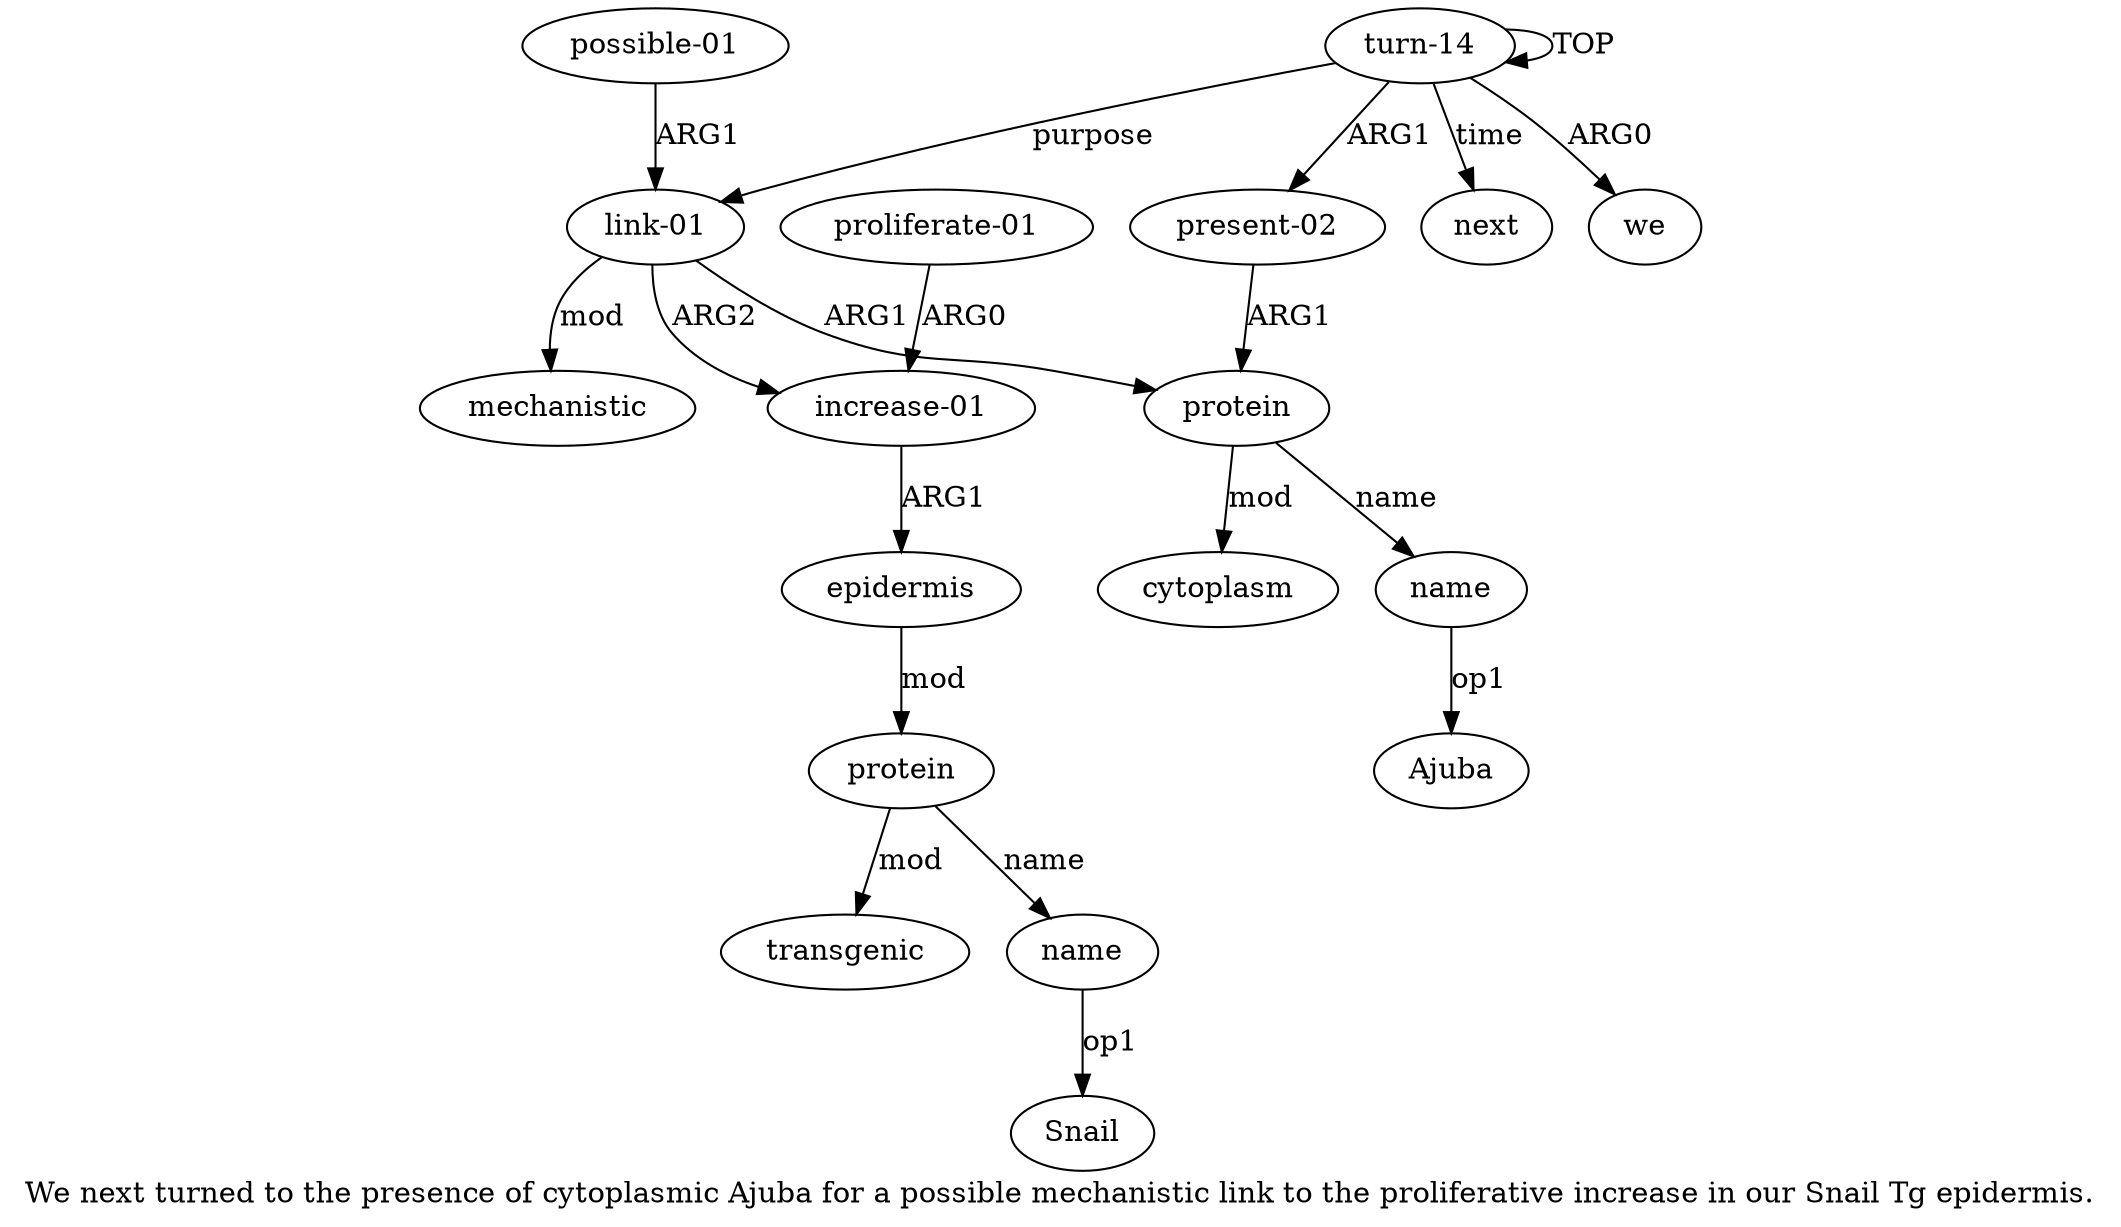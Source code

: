 digraph  {
	graph [label="We next turned to the presence of cytoplasmic Ajuba for a possible mechanistic link to the proliferative increase in our Snail Tg \
epidermis."];
	node [label="\N"];
	a15	 [color=black,
		gold_ind=15,
		gold_label=next,
		label=next,
		test_ind=15,
		test_label=next];
	a14	 [color=black,
		gold_ind=14,
		gold_label=mechanistic,
		label=mechanistic,
		test_ind=14,
		test_label=mechanistic];
	a11	 [color=black,
		gold_ind=11,
		gold_label=transgenic,
		label=transgenic,
		test_ind=11,
		test_label=transgenic];
	a10	 [color=black,
		gold_ind=10,
		gold_label=name,
		label=name,
		test_ind=10,
		test_label=name];
	"a10 Snail"	 [color=black,
		gold_ind=-1,
		gold_label=Snail,
		label=Snail,
		test_ind=-1,
		test_label=Snail];
	a10 -> "a10 Snail" [key=0,
	color=black,
	gold_label=op1,
	label=op1,
	test_label=op1];
a13 [color=black,
	gold_ind=13,
	gold_label="possible-01",
	label="possible-01",
	test_ind=13,
	test_label="possible-01"];
a6 [color=black,
	gold_ind=6,
	gold_label="link-01",
	label="link-01",
	test_ind=6,
	test_label="link-01"];
a13 -> a6 [key=0,
color=black,
gold_label=ARG1,
label=ARG1,
test_label=ARG1];
a12 [color=black,
gold_ind=12,
gold_label="proliferate-01",
label="proliferate-01",
test_ind=12,
test_label="proliferate-01"];
a7 [color=black,
gold_ind=7,
gold_label="increase-01",
label="increase-01",
test_ind=7,
test_label="increase-01"];
a12 -> a7 [key=0,
color=black,
gold_label=ARG0,
label=ARG0,
test_label=ARG0];
a1 [color=black,
gold_ind=1,
gold_label=we,
label=we,
test_ind=1,
test_label=we];
a0 [color=black,
gold_ind=0,
gold_label="turn-14",
label="turn-14",
test_ind=0,
test_label="turn-14"];
a0 -> a15 [key=0,
color=black,
gold_label=time,
label=time,
test_label=time];
a0 -> a1 [key=0,
color=black,
gold_label=ARG0,
label=ARG0,
test_label=ARG0];
a0 -> a0 [key=0,
color=black,
gold_label=TOP,
label=TOP,
test_label=TOP];
a2 [color=black,
gold_ind=2,
gold_label="present-02",
label="present-02",
test_ind=2,
test_label="present-02"];
a0 -> a2 [key=0,
color=black,
gold_label=ARG1,
label=ARG1,
test_label=ARG1];
a0 -> a6 [key=0,
color=black,
gold_label=purpose,
label=purpose,
test_label=purpose];
a3 [color=black,
gold_ind=3,
gold_label=protein,
label=protein,
test_ind=3,
test_label=protein];
a5 [color=black,
gold_ind=5,
gold_label=cytoplasm,
label=cytoplasm,
test_ind=5,
test_label=cytoplasm];
a3 -> a5 [key=0,
color=black,
gold_label=mod,
label=mod,
test_label=mod];
a4 [color=black,
gold_ind=4,
gold_label=name,
label=name,
test_ind=4,
test_label=name];
a3 -> a4 [key=0,
color=black,
gold_label=name,
label=name,
test_label=name];
a2 -> a3 [key=0,
color=black,
gold_label=ARG1,
label=ARG1,
test_label=ARG1];
"a4 Ajuba" [color=black,
gold_ind=-1,
gold_label=Ajuba,
label=Ajuba,
test_ind=-1,
test_label=Ajuba];
a4 -> "a4 Ajuba" [key=0,
color=black,
gold_label=op1,
label=op1,
test_label=op1];
a8 [color=black,
gold_ind=8,
gold_label=epidermis,
label=epidermis,
test_ind=8,
test_label=epidermis];
a7 -> a8 [key=0,
color=black,
gold_label=ARG1,
label=ARG1,
test_label=ARG1];
a6 -> a14 [key=0,
color=black,
gold_label=mod,
label=mod,
test_label=mod];
a6 -> a3 [key=0,
color=black,
gold_label=ARG1,
label=ARG1,
test_label=ARG1];
a6 -> a7 [key=0,
color=black,
gold_label=ARG2,
label=ARG2,
test_label=ARG2];
a9 [color=black,
gold_ind=9,
gold_label=protein,
label=protein,
test_ind=9,
test_label=protein];
a9 -> a11 [key=0,
color=black,
gold_label=mod,
label=mod,
test_label=mod];
a9 -> a10 [key=0,
color=black,
gold_label=name,
label=name,
test_label=name];
a8 -> a9 [key=0,
color=black,
gold_label=mod,
label=mod,
test_label=mod];
}
